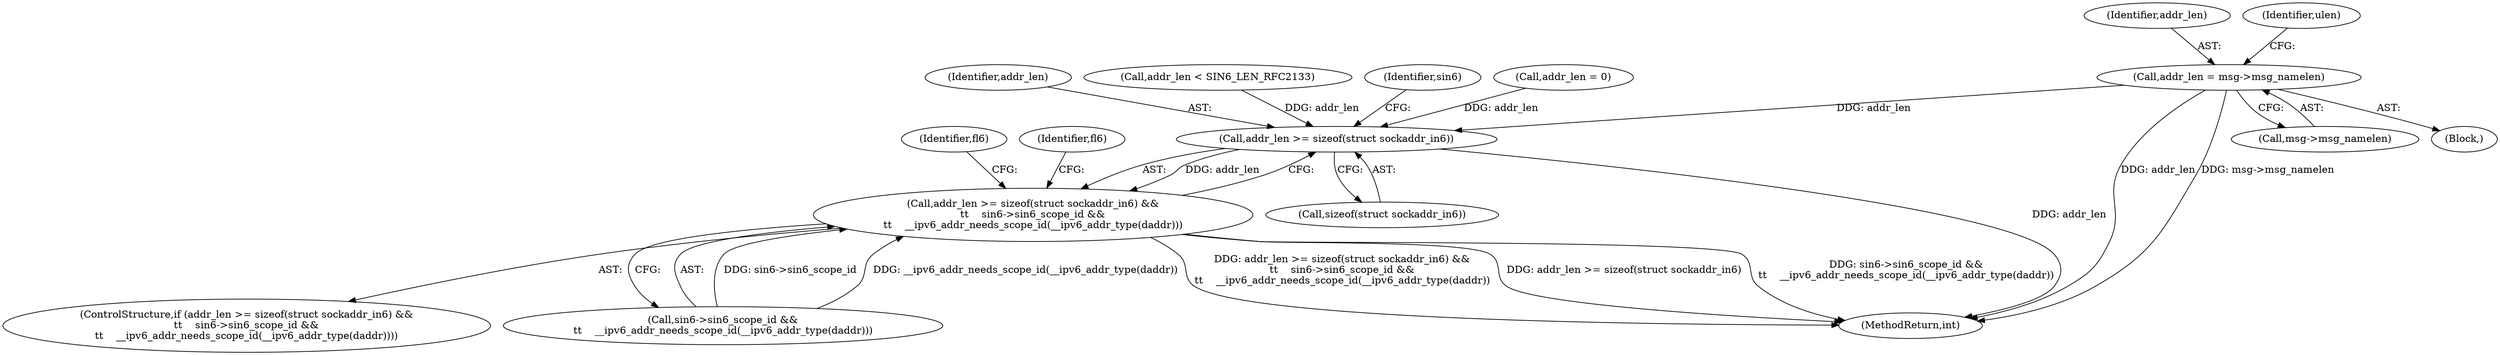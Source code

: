 digraph "0_linux_45f6fad84cc305103b28d73482b344d7f5b76f39_18@pointer" {
"1000144" [label="(Call,addr_len = msg->msg_namelen)"];
"1000477" [label="(Call,addr_len >= sizeof(struct sockaddr_in6))"];
"1000476" [label="(Call,addr_len >= sizeof(struct sockaddr_in6) &&\n\t\t    sin6->sin6_scope_id &&\n\t\t    __ipv6_addr_needs_scope_id(__ipv6_addr_type(daddr)))"];
"1000145" [label="(Identifier,addr_len)"];
"1000478" [label="(Identifier,addr_len)"];
"1000477" [label="(Call,addr_len >= sizeof(struct sockaddr_in6))"];
"1000475" [label="(ControlStructure,if (addr_len >= sizeof(struct sockaddr_in6) &&\n\t\t    sin6->sin6_scope_id &&\n\t\t    __ipv6_addr_needs_scope_id(__ipv6_addr_type(daddr))))"];
"1000204" [label="(Call,addr_len < SIN6_LEN_RFC2133)"];
"1000483" [label="(Identifier,sin6)"];
"1000476" [label="(Call,addr_len >= sizeof(struct sockaddr_in6) &&\n\t\t    sin6->sin6_scope_id &&\n\t\t    __ipv6_addr_needs_scope_id(__ipv6_addr_type(daddr)))"];
"1000144" [label="(Call,addr_len = msg->msg_namelen)"];
"1000490" [label="(Identifier,fl6)"];
"1000479" [label="(Call,sizeof(struct sockaddr_in6))"];
"1000151" [label="(Identifier,ulen)"];
"1000481" [label="(Call,sin6->sin6_scope_id &&\n\t\t    __ipv6_addr_needs_scope_id(__ipv6_addr_type(daddr)))"];
"1000231" [label="(Call,addr_len = 0)"];
"1001034" [label="(MethodReturn,int)"];
"1000532" [label="(Identifier,fl6)"];
"1000146" [label="(Call,msg->msg_namelen)"];
"1000113" [label="(Block,)"];
"1000144" -> "1000113"  [label="AST: "];
"1000144" -> "1000146"  [label="CFG: "];
"1000145" -> "1000144"  [label="AST: "];
"1000146" -> "1000144"  [label="AST: "];
"1000151" -> "1000144"  [label="CFG: "];
"1000144" -> "1001034"  [label="DDG: addr_len"];
"1000144" -> "1001034"  [label="DDG: msg->msg_namelen"];
"1000144" -> "1000477"  [label="DDG: addr_len"];
"1000477" -> "1000476"  [label="AST: "];
"1000477" -> "1000479"  [label="CFG: "];
"1000478" -> "1000477"  [label="AST: "];
"1000479" -> "1000477"  [label="AST: "];
"1000483" -> "1000477"  [label="CFG: "];
"1000476" -> "1000477"  [label="CFG: "];
"1000477" -> "1001034"  [label="DDG: addr_len"];
"1000477" -> "1000476"  [label="DDG: addr_len"];
"1000231" -> "1000477"  [label="DDG: addr_len"];
"1000204" -> "1000477"  [label="DDG: addr_len"];
"1000476" -> "1000475"  [label="AST: "];
"1000476" -> "1000481"  [label="CFG: "];
"1000481" -> "1000476"  [label="AST: "];
"1000490" -> "1000476"  [label="CFG: "];
"1000532" -> "1000476"  [label="CFG: "];
"1000476" -> "1001034"  [label="DDG: addr_len >= sizeof(struct sockaddr_in6) &&\n\t\t    sin6->sin6_scope_id &&\n\t\t    __ipv6_addr_needs_scope_id(__ipv6_addr_type(daddr))"];
"1000476" -> "1001034"  [label="DDG: addr_len >= sizeof(struct sockaddr_in6)"];
"1000476" -> "1001034"  [label="DDG: sin6->sin6_scope_id &&\n\t\t    __ipv6_addr_needs_scope_id(__ipv6_addr_type(daddr))"];
"1000481" -> "1000476"  [label="DDG: sin6->sin6_scope_id"];
"1000481" -> "1000476"  [label="DDG: __ipv6_addr_needs_scope_id(__ipv6_addr_type(daddr))"];
}
